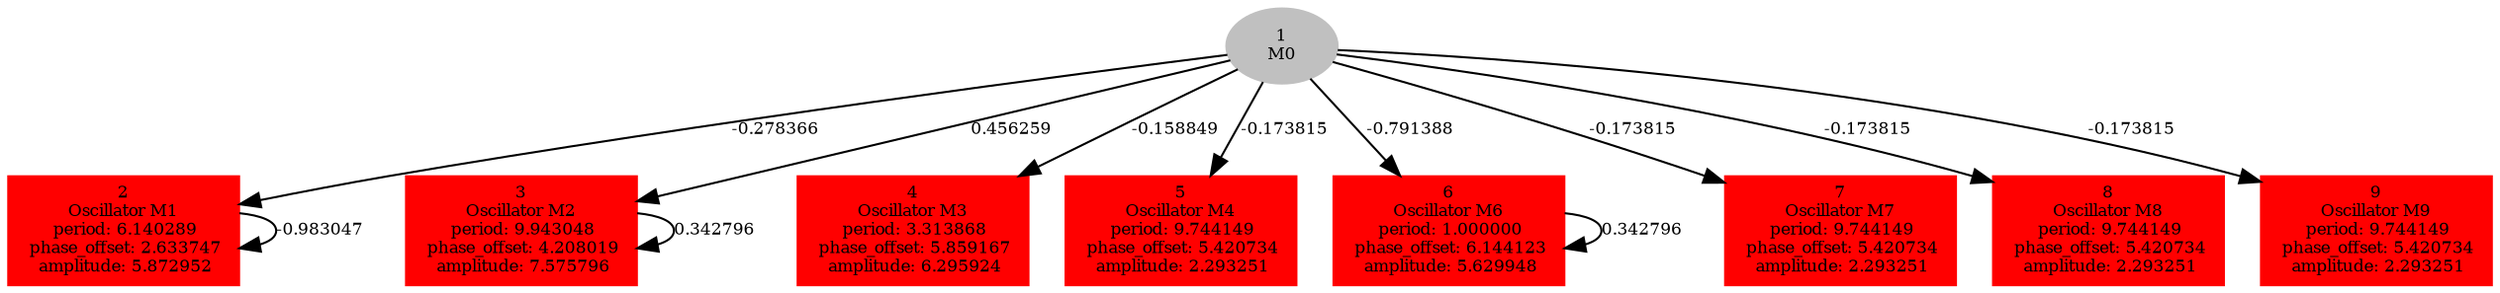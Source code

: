  digraph g{ forcelabels=true;
1[label=<1<BR/>M0>,color="grey",style=filled,fontsize=8];
2 [label=<2<BR />Oscillator M1<BR /> period: 6.140289<BR /> phase_offset: 2.633747<BR /> amplitude: 5.872952>, shape=box,color=red,style=filled,fontsize=8];3 [label=<3<BR />Oscillator M2<BR /> period: 9.943048<BR /> phase_offset: 4.208019<BR /> amplitude: 7.575796>, shape=box,color=red,style=filled,fontsize=8];4 [label=<4<BR />Oscillator M3<BR /> period: 3.313868<BR /> phase_offset: 5.859167<BR /> amplitude: 6.295924>, shape=box,color=red,style=filled,fontsize=8];5 [label=<5<BR />Oscillator M4<BR /> period: 9.744149<BR /> phase_offset: 5.420734<BR /> amplitude: 2.293251>, shape=box,color=red,style=filled,fontsize=8];6 [label=<6<BR />Oscillator M6<BR /> period: 1.000000<BR /> phase_offset: 6.144123<BR /> amplitude: 5.629948>, shape=box,color=red,style=filled,fontsize=8];7 [label=<7<BR />Oscillator M7<BR /> period: 9.744149<BR /> phase_offset: 5.420734<BR /> amplitude: 2.293251>, shape=box,color=red,style=filled,fontsize=8];8 [label=<8<BR />Oscillator M8<BR /> period: 9.744149<BR /> phase_offset: 5.420734<BR /> amplitude: 2.293251>, shape=box,color=red,style=filled,fontsize=8];9 [label=<9<BR />Oscillator M9<BR /> period: 9.744149<BR /> phase_offset: 5.420734<BR /> amplitude: 2.293251>, shape=box,color=red,style=filled,fontsize=8];1 -> 2[label="-0.278366 ",fontsize="8"];
1 -> 3[label="0.456259 ",fontsize="8"];
1 -> 4[label="-0.158849 ",fontsize="8"];
1 -> 5[label="-0.173815 ",fontsize="8"];
1 -> 6[label="-0.791388 ",fontsize="8"];
1 -> 7[label="-0.173815 ",fontsize="8"];
1 -> 8[label="-0.173815 ",fontsize="8"];
1 -> 9[label="-0.173815 ",fontsize="8"];
2 -> 2[label="-0.983047 ",fontsize="8"];
3 -> 3[label="0.342796 ",fontsize="8"];
6 -> 6[label="0.342796 ",fontsize="8"];
 }
